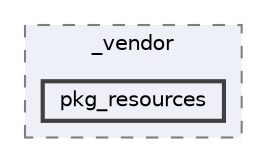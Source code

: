 digraph "C:/Users/LukeMabie/documents/Development/Password_Saver_Using_Django-master/venv/Lib/site-packages/pip/_vendor/pkg_resources"
{
 // LATEX_PDF_SIZE
  bgcolor="transparent";
  edge [fontname=Helvetica,fontsize=10,labelfontname=Helvetica,labelfontsize=10];
  node [fontname=Helvetica,fontsize=10,shape=box,height=0.2,width=0.4];
  compound=true
  subgraph clusterdir_5eb293a508d632f7a3df64020434be11 {
    graph [ bgcolor="#edf0f7", pencolor="grey50", label="_vendor", fontname=Helvetica,fontsize=10 style="filled,dashed", URL="dir_5eb293a508d632f7a3df64020434be11.html",tooltip=""]
  dir_6d13777dc8da6198cdb0f5c852370015 [label="pkg_resources", fillcolor="#edf0f7", color="grey25", style="filled,bold", URL="dir_6d13777dc8da6198cdb0f5c852370015.html",tooltip=""];
  }
}
